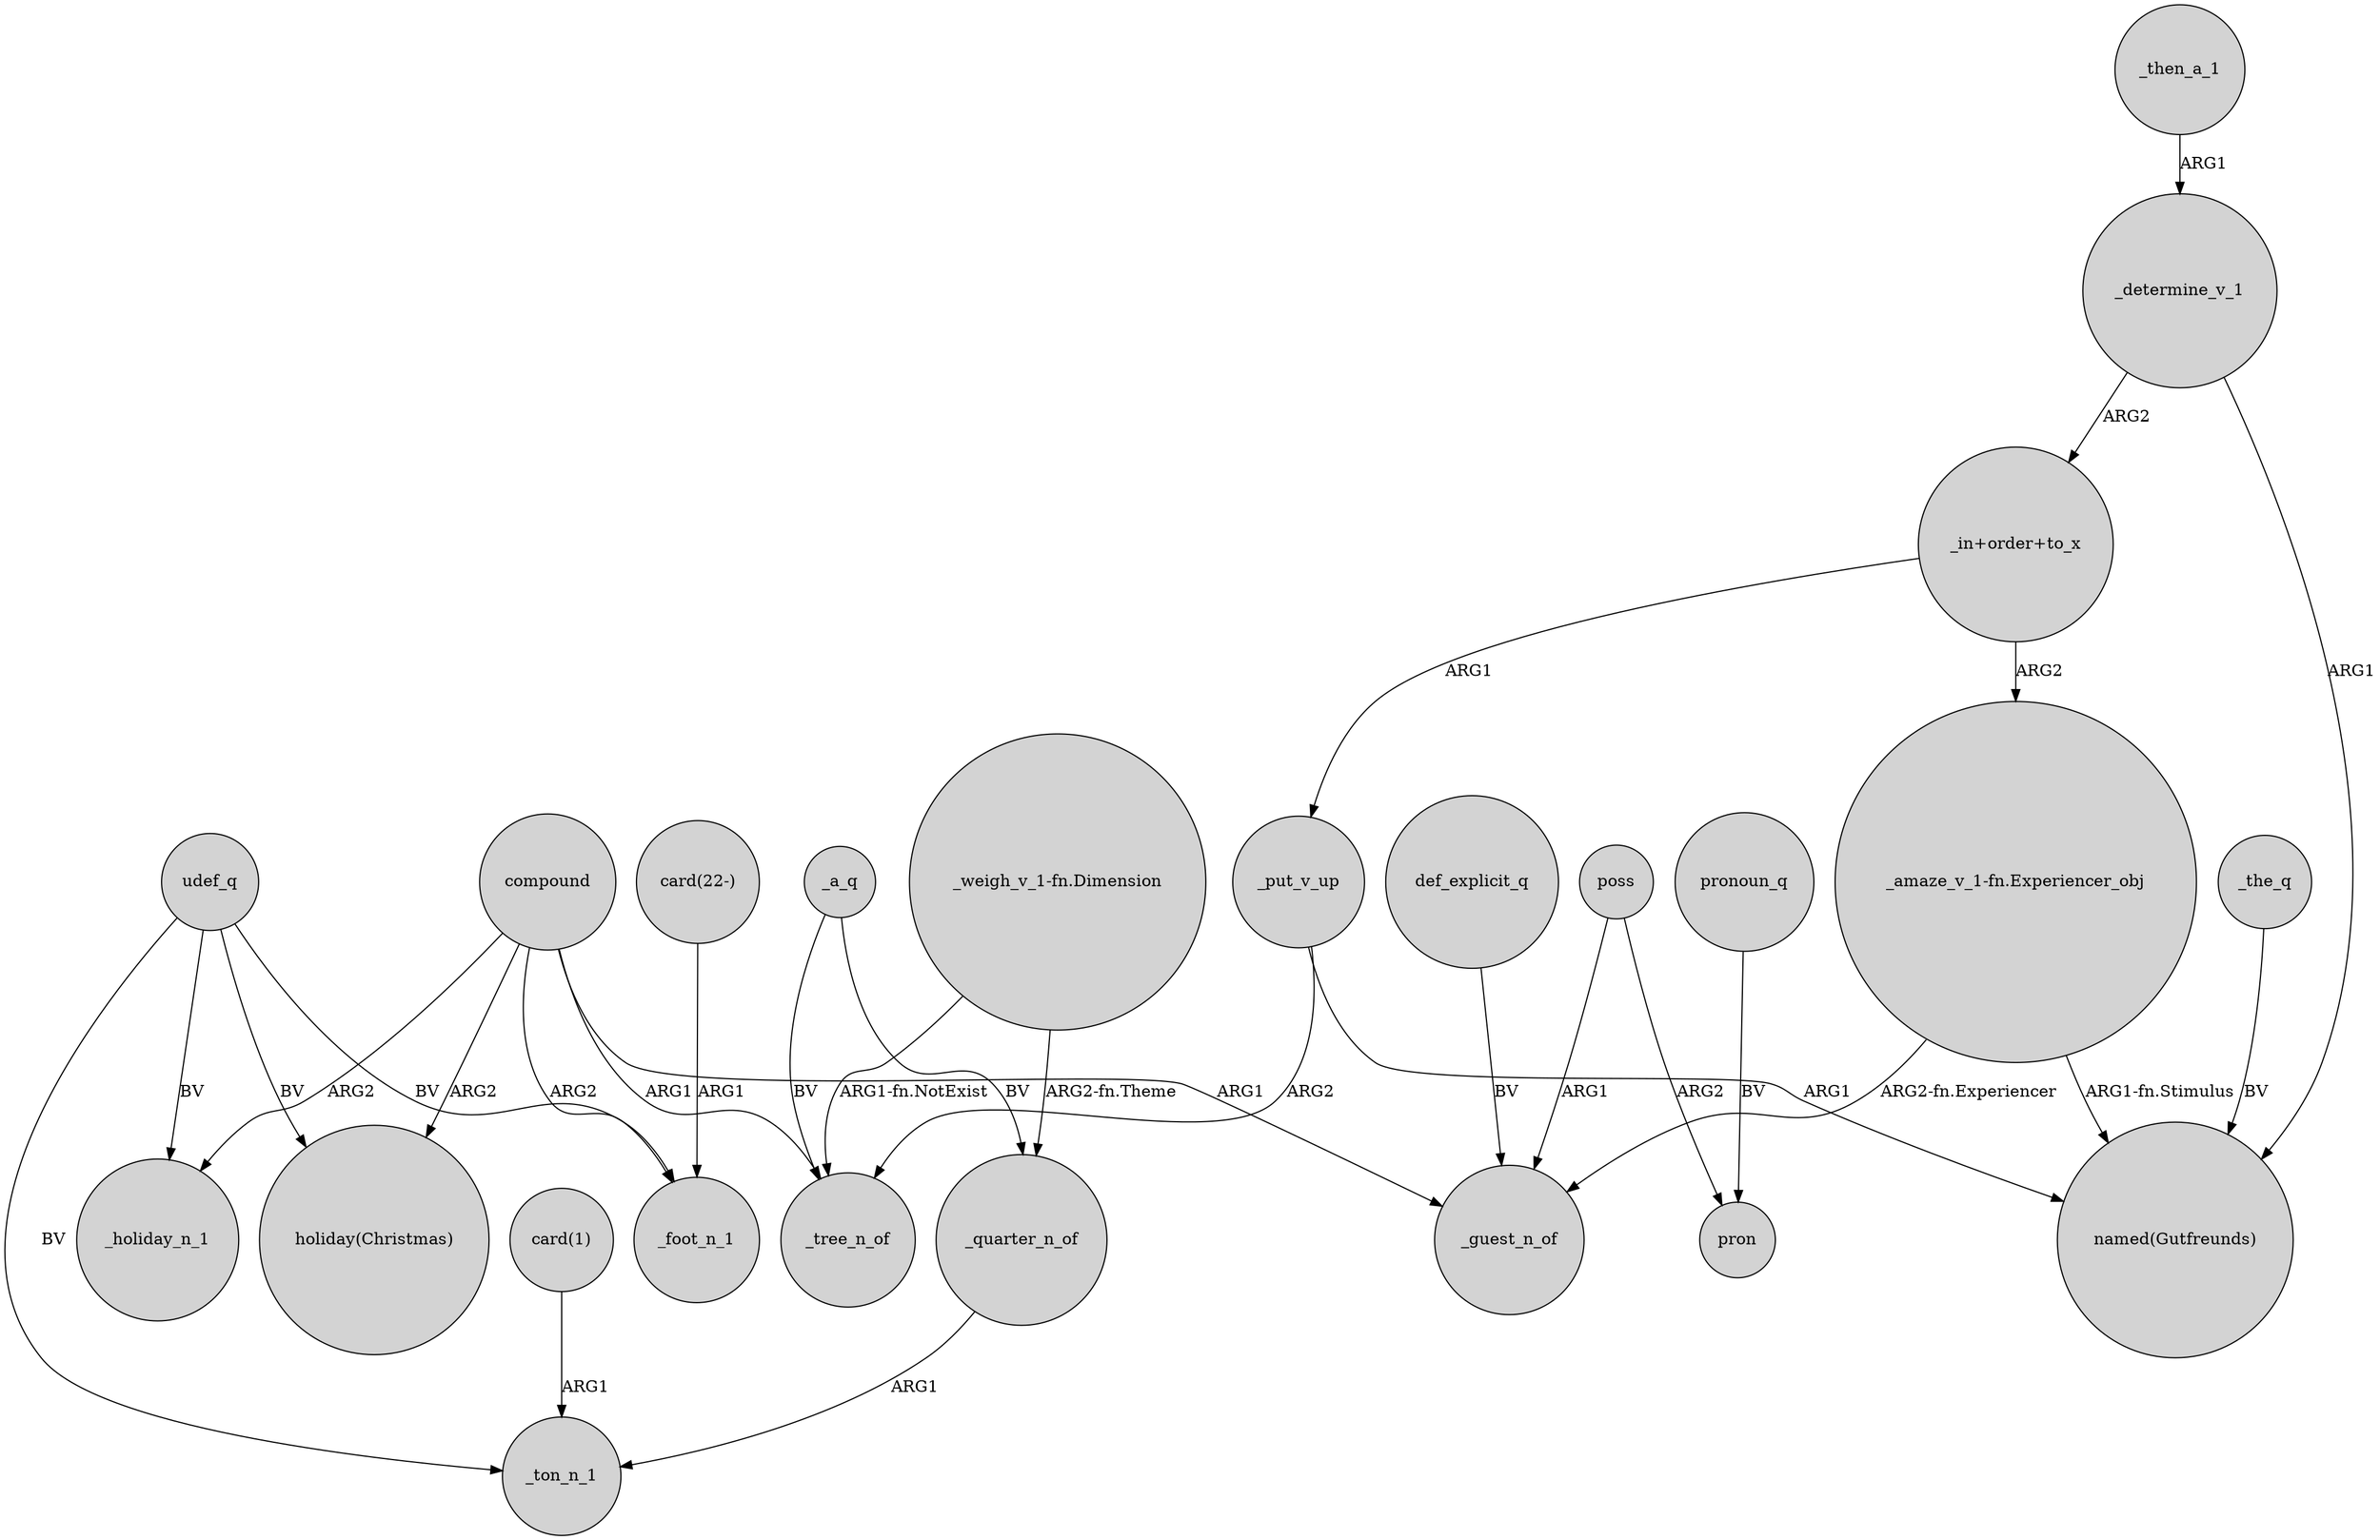 digraph {
	node [shape=circle style=filled]
	"_in+order+to_x" -> "_amaze_v_1-fn.Experiencer_obj" [label=ARG2]
	"_weigh_v_1-fn.Dimension" -> _quarter_n_of [label="ARG2-fn.Theme"]
	compound -> _foot_n_1 [label=ARG2]
	poss -> pron [label=ARG2]
	_the_q -> "named(Gutfreunds)" [label=BV]
	"_in+order+to_x" -> _put_v_up [label=ARG1]
	_put_v_up -> "named(Gutfreunds)" [label=ARG1]
	"card(22-)" -> _foot_n_1 [label=ARG1]
	"card(1)" -> _ton_n_1 [label=ARG1]
	"_amaze_v_1-fn.Experiencer_obj" -> _guest_n_of [label="ARG2-fn.Experiencer"]
	"_amaze_v_1-fn.Experiencer_obj" -> "named(Gutfreunds)" [label="ARG1-fn.Stimulus"]
	_determine_v_1 -> "_in+order+to_x" [label=ARG2]
	_a_q -> _tree_n_of [label=BV]
	compound -> _guest_n_of [label=ARG1]
	poss -> _guest_n_of [label=ARG1]
	pronoun_q -> pron [label=BV]
	udef_q -> _foot_n_1 [label=BV]
	_determine_v_1 -> "named(Gutfreunds)" [label=ARG1]
	compound -> _tree_n_of [label=ARG1]
	_quarter_n_of -> _ton_n_1 [label=ARG1]
	compound -> _holiday_n_1 [label=ARG2]
	udef_q -> "holiday(Christmas)" [label=BV]
	_a_q -> _quarter_n_of [label=BV]
	"_weigh_v_1-fn.Dimension" -> _tree_n_of [label="ARG1-fn.NotExist"]
	compound -> "holiday(Christmas)" [label=ARG2]
	_then_a_1 -> _determine_v_1 [label=ARG1]
	udef_q -> _holiday_n_1 [label=BV]
	def_explicit_q -> _guest_n_of [label=BV]
	udef_q -> _ton_n_1 [label=BV]
	_put_v_up -> _tree_n_of [label=ARG2]
}
